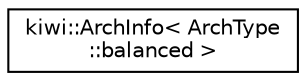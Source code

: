 digraph "Graphical Class Hierarchy"
{
 // LATEX_PDF_SIZE
  edge [fontname="Helvetica",fontsize="10",labelfontname="Helvetica",labelfontsize="10"];
  node [fontname="Helvetica",fontsize="10",shape=record];
  rankdir="LR";
  Node0 [label="kiwi::ArchInfo\< ArchType\l::balanced \>",height=0.2,width=0.4,color="black", fillcolor="white", style="filled",URL="$structkiwi_1_1ArchInfo_3_01ArchType_1_1balanced_01_4.html",tooltip=" "];
}
